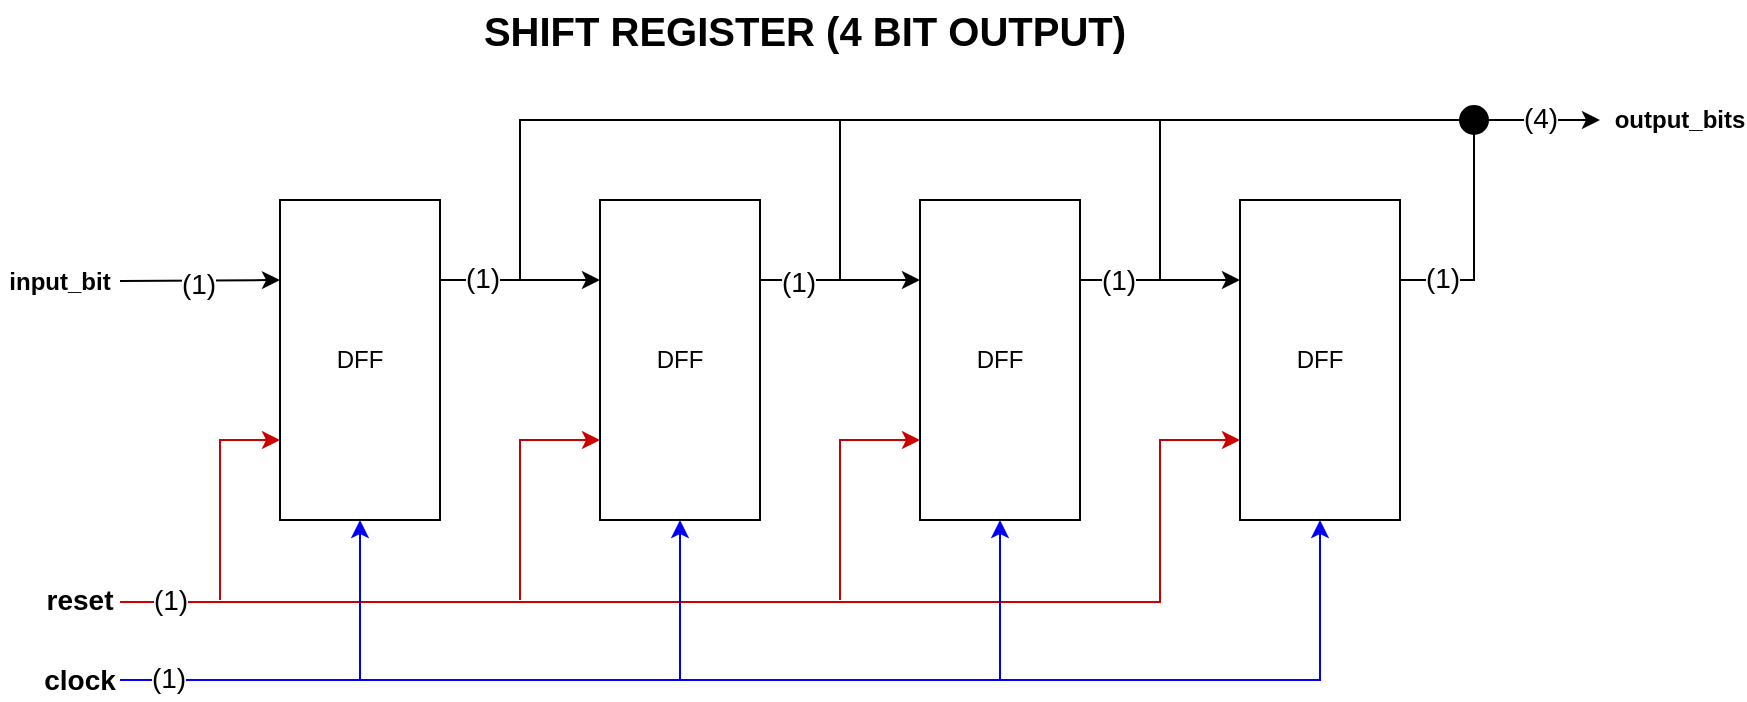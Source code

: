 <mxfile version="16.0.2" type="device"><diagram id="rMqJOl-_GnPmIIgY3slC" name="Page-1"><mxGraphModel dx="1228" dy="780" grid="1" gridSize="10" guides="1" tooltips="1" connect="1" arrows="1" fold="1" page="1" pageScale="1" pageWidth="1169" pageHeight="827" math="0" shadow="0"><root><mxCell id="0"/><mxCell id="1" parent="0"/><mxCell id="SXHfqaGn_Ip48x1kPs6j-4" style="edgeStyle=orthogonalEdgeStyle;rounded=0;orthogonalLoop=1;jettySize=auto;html=1;exitX=1;exitY=0.25;exitDx=0;exitDy=0;entryX=0;entryY=0.25;entryDx=0;entryDy=0;" edge="1" parent="1" source="SXHfqaGn_Ip48x1kPs6j-1" target="SXHfqaGn_Ip48x1kPs6j-2"><mxGeometry relative="1" as="geometry"/></mxCell><mxCell id="SXHfqaGn_Ip48x1kPs6j-18" value="(1)" style="edgeLabel;html=1;align=center;verticalAlign=middle;resizable=0;points=[];fontSize=14;" vertex="1" connectable="0" parent="SXHfqaGn_Ip48x1kPs6j-4"><mxGeometry x="-0.667" y="1" relative="1" as="geometry"><mxPoint x="7" as="offset"/></mxGeometry></mxCell><mxCell id="SXHfqaGn_Ip48x1kPs6j-1" value="DFF" style="rounded=0;whiteSpace=wrap;html=1;" vertex="1" parent="1"><mxGeometry x="200" y="120" width="80" height="160" as="geometry"/></mxCell><mxCell id="SXHfqaGn_Ip48x1kPs6j-7" style="edgeStyle=orthogonalEdgeStyle;rounded=0;orthogonalLoop=1;jettySize=auto;html=1;exitX=1;exitY=0.25;exitDx=0;exitDy=0;entryX=0;entryY=0.25;entryDx=0;entryDy=0;" edge="1" parent="1" source="SXHfqaGn_Ip48x1kPs6j-2" target="SXHfqaGn_Ip48x1kPs6j-5"><mxGeometry relative="1" as="geometry"/></mxCell><mxCell id="SXHfqaGn_Ip48x1kPs6j-36" value="(1)" style="edgeLabel;html=1;align=center;verticalAlign=middle;resizable=0;points=[];fontSize=14;" vertex="1" connectable="0" parent="SXHfqaGn_Ip48x1kPs6j-7"><mxGeometry x="-0.251" y="-1" relative="1" as="geometry"><mxPoint x="-11" as="offset"/></mxGeometry></mxCell><mxCell id="SXHfqaGn_Ip48x1kPs6j-2" value="DFF" style="rounded=0;whiteSpace=wrap;html=1;" vertex="1" parent="1"><mxGeometry x="360" y="120" width="80" height="160" as="geometry"/></mxCell><mxCell id="SXHfqaGn_Ip48x1kPs6j-3" value="" style="endArrow=classic;html=1;rounded=0;entryX=0;entryY=0.25;entryDx=0;entryDy=0;exitX=1;exitY=0.5;exitDx=0;exitDy=0;" edge="1" parent="1" source="SXHfqaGn_Ip48x1kPs6j-10" target="SXHfqaGn_Ip48x1kPs6j-1"><mxGeometry width="50" height="50" relative="1" as="geometry"><mxPoint x="160" y="160" as="sourcePoint"/><mxPoint x="130" y="140" as="targetPoint"/></mxGeometry></mxCell><mxCell id="SXHfqaGn_Ip48x1kPs6j-16" value="&lt;font style=&quot;font-size: 14px&quot;&gt;(1)&lt;/font&gt;" style="edgeLabel;html=1;align=center;verticalAlign=middle;resizable=0;points=[];" vertex="1" connectable="0" parent="SXHfqaGn_Ip48x1kPs6j-3"><mxGeometry x="-0.491" y="-1" relative="1" as="geometry"><mxPoint x="18" as="offset"/></mxGeometry></mxCell><mxCell id="SXHfqaGn_Ip48x1kPs6j-8" style="edgeStyle=orthogonalEdgeStyle;rounded=0;orthogonalLoop=1;jettySize=auto;html=1;exitX=1;exitY=0.25;exitDx=0;exitDy=0;entryX=0;entryY=0.25;entryDx=0;entryDy=0;" edge="1" parent="1" source="SXHfqaGn_Ip48x1kPs6j-5" target="SXHfqaGn_Ip48x1kPs6j-6"><mxGeometry relative="1" as="geometry"/></mxCell><mxCell id="SXHfqaGn_Ip48x1kPs6j-37" value="(1)" style="edgeLabel;html=1;align=center;verticalAlign=middle;resizable=0;points=[];fontSize=14;" vertex="1" connectable="0" parent="SXHfqaGn_Ip48x1kPs6j-8"><mxGeometry x="-0.68" relative="1" as="geometry"><mxPoint x="6" as="offset"/></mxGeometry></mxCell><mxCell id="SXHfqaGn_Ip48x1kPs6j-5" value="DFF" style="rounded=0;whiteSpace=wrap;html=1;" vertex="1" parent="1"><mxGeometry x="520" y="120" width="80" height="160" as="geometry"/></mxCell><mxCell id="SXHfqaGn_Ip48x1kPs6j-9" style="edgeStyle=orthogonalEdgeStyle;rounded=0;orthogonalLoop=1;jettySize=auto;html=1;exitX=1;exitY=0.25;exitDx=0;exitDy=0;endArrow=none;endFill=0;startArrow=none;" edge="1" parent="1" source="SXHfqaGn_Ip48x1kPs6j-13"><mxGeometry relative="1" as="geometry"><mxPoint x="800" y="80" as="targetPoint"/></mxGeometry></mxCell><mxCell id="SXHfqaGn_Ip48x1kPs6j-6" value="DFF" style="rounded=0;whiteSpace=wrap;html=1;" vertex="1" parent="1"><mxGeometry x="680" y="120" width="80" height="160" as="geometry"/></mxCell><mxCell id="SXHfqaGn_Ip48x1kPs6j-10" value="input_bit" style="text;html=1;strokeColor=none;fillColor=none;align=center;verticalAlign=middle;whiteSpace=wrap;rounded=0;fontStyle=1" vertex="1" parent="1"><mxGeometry x="60" y="150" width="60" height="21" as="geometry"/></mxCell><mxCell id="SXHfqaGn_Ip48x1kPs6j-11" value="output_bits" style="text;html=1;strokeColor=none;fillColor=none;align=center;verticalAlign=middle;whiteSpace=wrap;rounded=0;fontStyle=1" vertex="1" parent="1"><mxGeometry x="870" y="65" width="60" height="30" as="geometry"/></mxCell><mxCell id="SXHfqaGn_Ip48x1kPs6j-12" value="" style="endArrow=none;html=1;rounded=0;endFill=0;startArrow=none;" edge="1" parent="1" source="SXHfqaGn_Ip48x1kPs6j-13"><mxGeometry width="50" height="50" relative="1" as="geometry"><mxPoint x="320" y="160" as="sourcePoint"/><mxPoint x="800" y="80" as="targetPoint"/><Array as="points"><mxPoint x="320" y="80"/></Array></mxGeometry></mxCell><mxCell id="SXHfqaGn_Ip48x1kPs6j-14" value="" style="edgeStyle=orthogonalEdgeStyle;rounded=0;orthogonalLoop=1;jettySize=auto;html=1;exitX=1;exitY=0.25;exitDx=0;exitDy=0;endArrow=none;endFill=0;" edge="1" parent="1" source="SXHfqaGn_Ip48x1kPs6j-6" target="SXHfqaGn_Ip48x1kPs6j-13"><mxGeometry relative="1" as="geometry"><mxPoint x="800" y="80" as="targetPoint"/><mxPoint x="760" y="160" as="sourcePoint"/></mxGeometry></mxCell><mxCell id="SXHfqaGn_Ip48x1kPs6j-38" value="(1)" style="edgeLabel;html=1;align=center;verticalAlign=middle;resizable=0;points=[];fontSize=14;" vertex="1" connectable="0" parent="SXHfqaGn_Ip48x1kPs6j-14"><mxGeometry x="-0.399" y="1" relative="1" as="geometry"><mxPoint x="-12" as="offset"/></mxGeometry></mxCell><mxCell id="SXHfqaGn_Ip48x1kPs6j-19" value="" style="endArrow=none;html=1;rounded=0;fontSize=14;" edge="1" parent="1"><mxGeometry width="50" height="50" relative="1" as="geometry"><mxPoint x="480" y="160" as="sourcePoint"/><mxPoint x="480" y="80" as="targetPoint"/></mxGeometry></mxCell><mxCell id="SXHfqaGn_Ip48x1kPs6j-20" value="" style="endArrow=none;html=1;rounded=0;fontSize=14;" edge="1" parent="1"><mxGeometry width="50" height="50" relative="1" as="geometry"><mxPoint x="640" y="160" as="sourcePoint"/><mxPoint x="640" y="80" as="targetPoint"/></mxGeometry></mxCell><mxCell id="SXHfqaGn_Ip48x1kPs6j-21" value="" style="endArrow=classic;html=1;rounded=0;fontSize=14;exitX=1;exitY=0.5;exitDx=0;exitDy=0;" edge="1" parent="1" source="SXHfqaGn_Ip48x1kPs6j-13"><mxGeometry width="50" height="50" relative="1" as="geometry"><mxPoint x="830" y="160" as="sourcePoint"/><mxPoint x="860" y="80" as="targetPoint"/></mxGeometry></mxCell><mxCell id="SXHfqaGn_Ip48x1kPs6j-39" value="(4)" style="edgeLabel;html=1;align=center;verticalAlign=middle;resizable=0;points=[];fontSize=14;" vertex="1" connectable="0" parent="SXHfqaGn_Ip48x1kPs6j-21"><mxGeometry x="0.413" y="1" relative="1" as="geometry"><mxPoint x="-14" as="offset"/></mxGeometry></mxCell><mxCell id="SXHfqaGn_Ip48x1kPs6j-13" value="" style="ellipse;whiteSpace=wrap;html=1;aspect=fixed;fillColor=#000000;" vertex="1" parent="1"><mxGeometry x="790" y="73" width="14" height="14" as="geometry"/></mxCell><mxCell id="SXHfqaGn_Ip48x1kPs6j-22" value="" style="endArrow=none;html=1;rounded=0;endFill=0;" edge="1" parent="1" target="SXHfqaGn_Ip48x1kPs6j-13"><mxGeometry width="50" height="50" relative="1" as="geometry"><mxPoint x="320" y="160" as="sourcePoint"/><mxPoint x="800" y="80" as="targetPoint"/><Array as="points"><mxPoint x="320" y="80"/></Array></mxGeometry></mxCell><mxCell id="SXHfqaGn_Ip48x1kPs6j-23" value="" style="endArrow=classic;html=1;rounded=0;fontSize=14;entryX=0;entryY=0.75;entryDx=0;entryDy=0;strokeColor=#CC0000;" edge="1" parent="1" target="SXHfqaGn_Ip48x1kPs6j-6"><mxGeometry width="50" height="50" relative="1" as="geometry"><mxPoint x="120" y="321" as="sourcePoint"/><mxPoint x="650" y="320" as="targetPoint"/><Array as="points"><mxPoint x="640" y="321"/><mxPoint x="640" y="240"/></Array></mxGeometry></mxCell><mxCell id="SXHfqaGn_Ip48x1kPs6j-34" value="(1)" style="edgeLabel;html=1;align=center;verticalAlign=middle;resizable=0;points=[];fontSize=14;" vertex="1" connectable="0" parent="SXHfqaGn_Ip48x1kPs6j-23"><mxGeometry x="-0.933" y="1" relative="1" as="geometry"><mxPoint x="3" as="offset"/></mxGeometry></mxCell><mxCell id="SXHfqaGn_Ip48x1kPs6j-24" value="" style="endArrow=classic;html=1;rounded=0;fontSize=14;entryX=0;entryY=0.75;entryDx=0;entryDy=0;strokeColor=#CC0000;" edge="1" parent="1" target="SXHfqaGn_Ip48x1kPs6j-5"><mxGeometry width="50" height="50" relative="1" as="geometry"><mxPoint x="480" y="320" as="sourcePoint"/><mxPoint x="440" y="360" as="targetPoint"/><Array as="points"><mxPoint x="480" y="240"/></Array></mxGeometry></mxCell><mxCell id="SXHfqaGn_Ip48x1kPs6j-25" value="&lt;b&gt;reset&lt;/b&gt;" style="text;html=1;strokeColor=none;fillColor=none;align=center;verticalAlign=middle;whiteSpace=wrap;rounded=0;fontSize=14;" vertex="1" parent="1"><mxGeometry x="70" y="310" width="60" height="20" as="geometry"/></mxCell><mxCell id="SXHfqaGn_Ip48x1kPs6j-26" value="" style="endArrow=classic;html=1;rounded=0;fontSize=14;entryX=0;entryY=0.75;entryDx=0;entryDy=0;strokeColor=#CC0000;" edge="1" parent="1" target="SXHfqaGn_Ip48x1kPs6j-1"><mxGeometry width="50" height="50" relative="1" as="geometry"><mxPoint x="170" y="320" as="sourcePoint"/><mxPoint x="480" y="170" as="targetPoint"/><Array as="points"><mxPoint x="170" y="240"/></Array></mxGeometry></mxCell><mxCell id="SXHfqaGn_Ip48x1kPs6j-27" value="" style="endArrow=classic;html=1;rounded=0;fontSize=14;entryX=0;entryY=0.75;entryDx=0;entryDy=0;strokeColor=#CC0000;" edge="1" parent="1" target="SXHfqaGn_Ip48x1kPs6j-2"><mxGeometry width="50" height="50" relative="1" as="geometry"><mxPoint x="320" y="320" as="sourcePoint"/><mxPoint x="270" y="350" as="targetPoint"/><Array as="points"><mxPoint x="320" y="240"/></Array></mxGeometry></mxCell><mxCell id="SXHfqaGn_Ip48x1kPs6j-28" value="" style="endArrow=classic;html=1;rounded=0;fontSize=14;entryX=0.5;entryY=1;entryDx=0;entryDy=0;fillColor=#f8cecc;strokeColor=#0000FF;" edge="1" parent="1" target="SXHfqaGn_Ip48x1kPs6j-6"><mxGeometry width="50" height="50" relative="1" as="geometry"><mxPoint x="120" y="360" as="sourcePoint"/><mxPoint x="180" y="360" as="targetPoint"/><Array as="points"><mxPoint x="720" y="360"/></Array></mxGeometry></mxCell><mxCell id="SXHfqaGn_Ip48x1kPs6j-35" value="(1)" style="edgeLabel;html=1;align=center;verticalAlign=middle;resizable=0;points=[];fontSize=14;" vertex="1" connectable="0" parent="SXHfqaGn_Ip48x1kPs6j-28"><mxGeometry x="-0.94" y="-3" relative="1" as="geometry"><mxPoint x="3" y="-4" as="offset"/></mxGeometry></mxCell><mxCell id="SXHfqaGn_Ip48x1kPs6j-29" value="" style="endArrow=classic;html=1;rounded=0;fontSize=14;entryX=0.5;entryY=1;entryDx=0;entryDy=0;strokeColor=#0000FF;" edge="1" parent="1" target="SXHfqaGn_Ip48x1kPs6j-5"><mxGeometry width="50" height="50" relative="1" as="geometry"><mxPoint x="560" y="360" as="sourcePoint"/><mxPoint x="560" y="290" as="targetPoint"/></mxGeometry></mxCell><mxCell id="SXHfqaGn_Ip48x1kPs6j-30" value="" style="endArrow=classic;html=1;rounded=0;fontSize=14;entryX=0.5;entryY=1;entryDx=0;entryDy=0;strokeColor=#0000FF;" edge="1" parent="1" target="SXHfqaGn_Ip48x1kPs6j-2"><mxGeometry width="50" height="50" relative="1" as="geometry"><mxPoint x="400" y="360" as="sourcePoint"/><mxPoint x="360" y="370" as="targetPoint"/></mxGeometry></mxCell><mxCell id="SXHfqaGn_Ip48x1kPs6j-31" value="" style="endArrow=classic;html=1;rounded=0;fontSize=14;entryX=0.5;entryY=1;entryDx=0;entryDy=0;strokeColor=#0000FF;" edge="1" parent="1" target="SXHfqaGn_Ip48x1kPs6j-1"><mxGeometry width="50" height="50" relative="1" as="geometry"><mxPoint x="240" y="360" as="sourcePoint"/><mxPoint x="480" y="170" as="targetPoint"/></mxGeometry></mxCell><mxCell id="SXHfqaGn_Ip48x1kPs6j-33" value="&lt;b&gt;clock&lt;/b&gt;" style="text;html=1;strokeColor=none;fillColor=none;align=center;verticalAlign=middle;whiteSpace=wrap;rounded=0;fontSize=14;" vertex="1" parent="1"><mxGeometry x="70" y="350" width="60" height="20" as="geometry"/></mxCell><mxCell id="SXHfqaGn_Ip48x1kPs6j-40" value="&lt;b&gt;&lt;font style=&quot;font-size: 20px&quot;&gt;SHIFT REGISTER (4 BIT OUTPUT)&lt;/font&gt;&lt;/b&gt;" style="text;html=1;strokeColor=none;fillColor=none;align=center;verticalAlign=middle;whiteSpace=wrap;rounded=0;fontSize=14;" vertex="1" parent="1"><mxGeometry x="270" y="20" width="385" height="30" as="geometry"/></mxCell></root></mxGraphModel></diagram></mxfile>